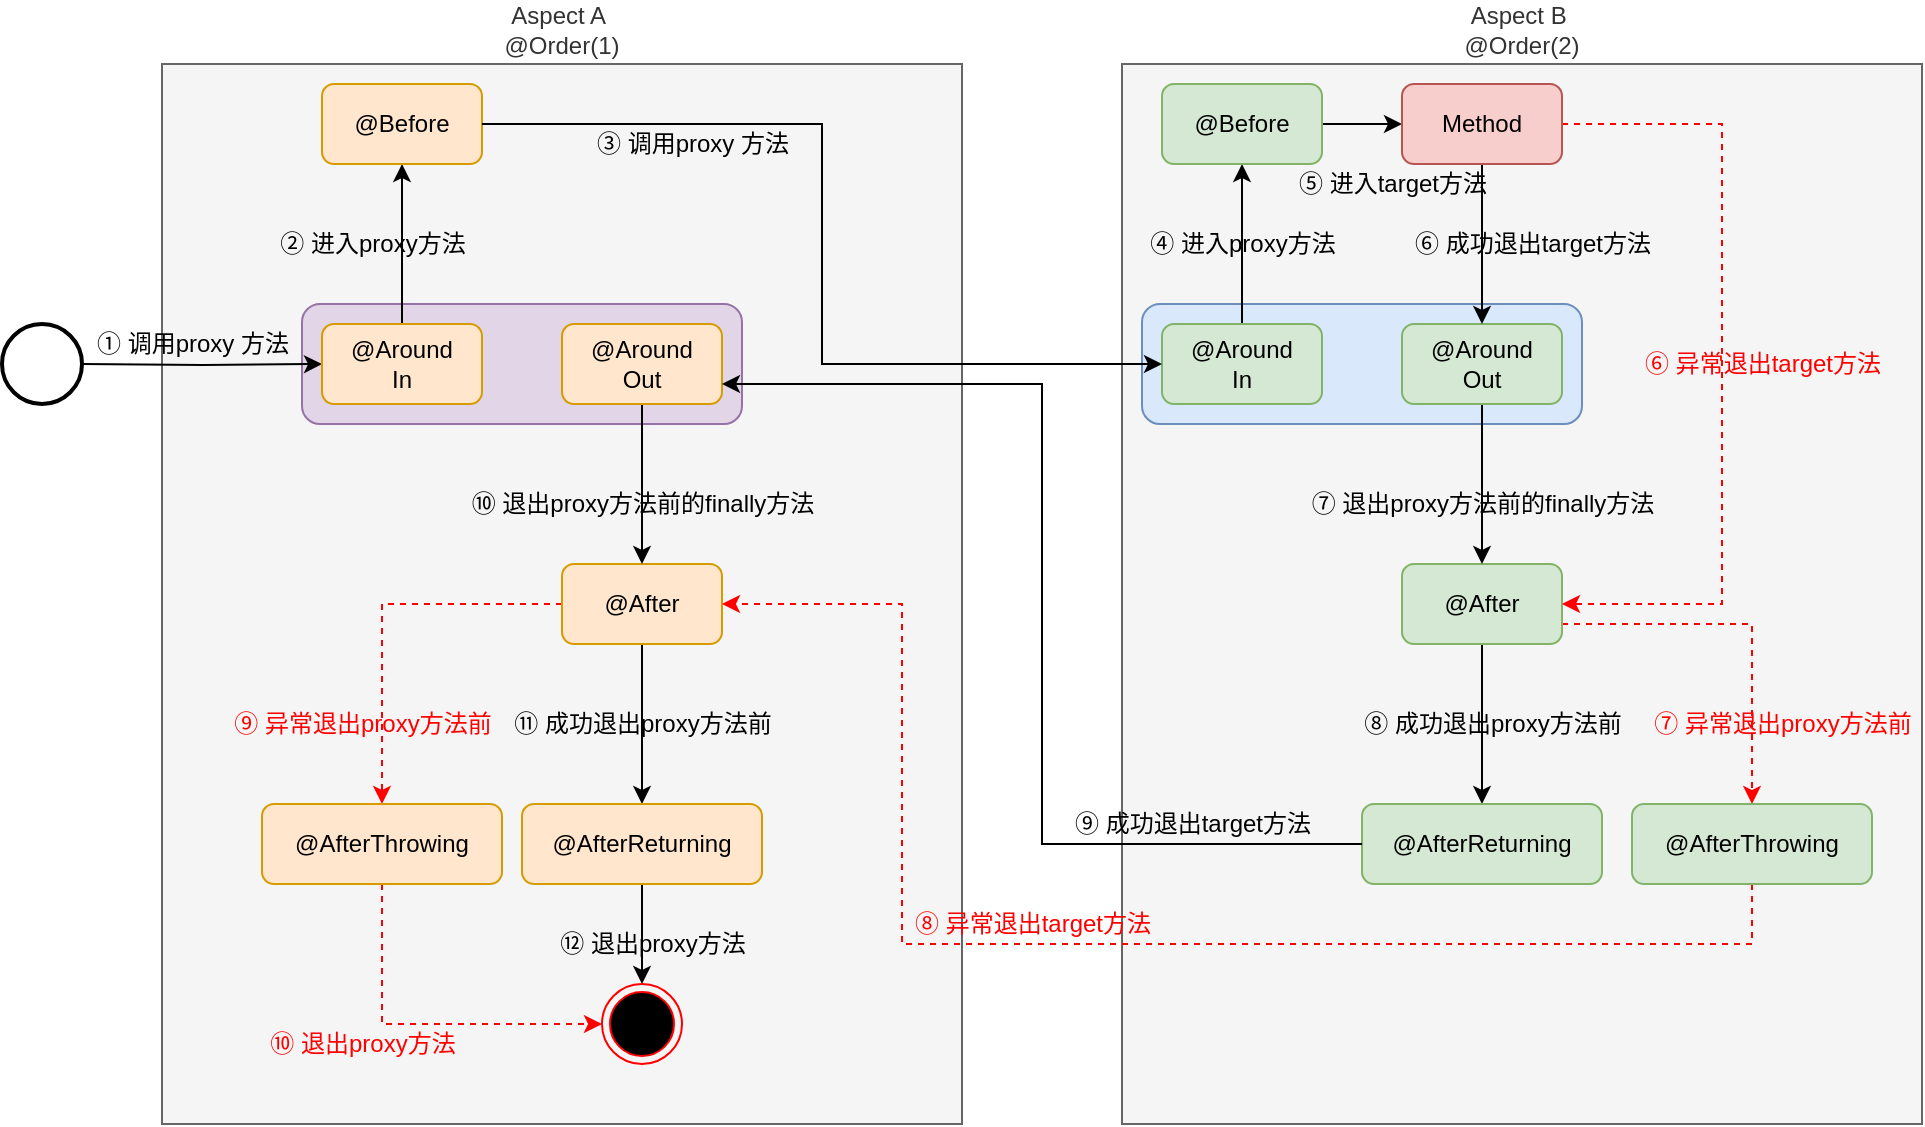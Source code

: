 <mxfile version="12.4.2" type="device" pages="1"><diagram id="06LRD0nOj5T5tR2VTlgL" name="第 1 页"><mxGraphModel dx="1185" dy="830" grid="1" gridSize="10" guides="1" tooltips="1" connect="1" arrows="1" fold="1" page="1" pageScale="1" pageWidth="827" pageHeight="1169" math="0" shadow="0"><root><mxCell id="0"/><mxCell id="1" parent="0"/><mxCell id="lw-j1lSd9vOAFChz6HAW-29" value="Aspect A&amp;nbsp;&lt;br&gt;@Order(1)" style="rounded=0;whiteSpace=wrap;html=1;labelPosition=center;verticalLabelPosition=top;align=center;verticalAlign=bottom;fillColor=#f5f5f5;strokeColor=#666666;fontColor=#333333;" vertex="1" parent="1"><mxGeometry x="160" y="70" width="400" height="530" as="geometry"/></mxCell><mxCell id="excKQb9MMaHgFYNU9SPj-16" value="" style="rounded=1;whiteSpace=wrap;html=1;fillColor=#e1d5e7;strokeColor=#9673a6;" parent="1" vertex="1"><mxGeometry x="230" y="190" width="220" height="60" as="geometry"/></mxCell><mxCell id="excKQb9MMaHgFYNU9SPj-3" style="edgeStyle=orthogonalEdgeStyle;rounded=0;orthogonalLoop=1;jettySize=auto;html=1;entryX=0;entryY=0.5;entryDx=0;entryDy=0;" parent="1" target="excKQb9MMaHgFYNU9SPj-2" edge="1"><mxGeometry relative="1" as="geometry"><mxPoint x="120" y="220" as="sourcePoint"/></mxGeometry></mxCell><mxCell id="excKQb9MMaHgFYNU9SPj-5" style="rounded=0;orthogonalLoop=1;jettySize=auto;html=1;" parent="1" source="excKQb9MMaHgFYNU9SPj-2" target="excKQb9MMaHgFYNU9SPj-4" edge="1"><mxGeometry relative="1" as="geometry"/></mxCell><mxCell id="excKQb9MMaHgFYNU9SPj-2" value="@Around&lt;br&gt;In" style="rounded=1;whiteSpace=wrap;html=1;fillColor=#ffe6cc;strokeColor=#d79b00;" parent="1" vertex="1"><mxGeometry x="240" y="200" width="80" height="40" as="geometry"/></mxCell><mxCell id="excKQb9MMaHgFYNU9SPj-4" value="@Before" style="rounded=1;whiteSpace=wrap;html=1;fillColor=#ffe6cc;strokeColor=#d79b00;" parent="1" vertex="1"><mxGeometry x="240" y="80" width="80" height="40" as="geometry"/></mxCell><mxCell id="lw-j1lSd9vOAFChz6HAW-59" style="edgeStyle=orthogonalEdgeStyle;rounded=0;orthogonalLoop=1;jettySize=auto;html=1;entryX=0.5;entryY=0;entryDx=0;entryDy=0;" edge="1" parent="1" source="excKQb9MMaHgFYNU9SPj-9" target="excKQb9MMaHgFYNU9SPj-23"><mxGeometry relative="1" as="geometry"/></mxCell><mxCell id="lw-j1lSd9vOAFChz6HAW-72" style="edgeStyle=orthogonalEdgeStyle;rounded=0;orthogonalLoop=1;jettySize=auto;html=1;dashed=1;strokeColor=#FF0000;fontColor=#FF0000;" edge="1" parent="1" source="excKQb9MMaHgFYNU9SPj-9" target="excKQb9MMaHgFYNU9SPj-26"><mxGeometry relative="1" as="geometry"/></mxCell><mxCell id="excKQb9MMaHgFYNU9SPj-9" value="@After" style="rounded=1;whiteSpace=wrap;html=1;fillColor=#ffe6cc;strokeColor=#d79b00;" parent="1" vertex="1"><mxGeometry x="360" y="320" width="80" height="40" as="geometry"/></mxCell><mxCell id="lw-j1lSd9vOAFChz6HAW-56" style="edgeStyle=orthogonalEdgeStyle;rounded=0;orthogonalLoop=1;jettySize=auto;html=1;" edge="1" parent="1" source="excKQb9MMaHgFYNU9SPj-11" target="excKQb9MMaHgFYNU9SPj-9"><mxGeometry relative="1" as="geometry"/></mxCell><mxCell id="excKQb9MMaHgFYNU9SPj-11" value="@Around&lt;br&gt;Out" style="rounded=1;whiteSpace=wrap;html=1;fillColor=#ffe6cc;strokeColor=#d79b00;" parent="1" vertex="1"><mxGeometry x="360" y="200" width="80" height="40" as="geometry"/></mxCell><mxCell id="excKQb9MMaHgFYNU9SPj-13" value="① 调用proxy 方法" style="text;html=1;align=center;verticalAlign=middle;resizable=0;points=[];;autosize=1;" parent="1" vertex="1"><mxGeometry x="120" y="200" width="110" height="20" as="geometry"/></mxCell><mxCell id="excKQb9MMaHgFYNU9SPj-14" value="② 进入proxy方法" style="text;html=1;align=center;verticalAlign=middle;resizable=0;points=[];;autosize=1;" parent="1" vertex="1"><mxGeometry x="210" y="150" width="110" height="20" as="geometry"/></mxCell><mxCell id="excKQb9MMaHgFYNU9SPj-20" value="" style="strokeWidth=2;html=1;shape=mxgraph.flowchart.start_2;whiteSpace=wrap;" parent="1" vertex="1"><mxGeometry x="80" y="200" width="40" height="40" as="geometry"/></mxCell><mxCell id="lw-j1lSd9vOAFChz6HAW-61" style="edgeStyle=orthogonalEdgeStyle;rounded=0;orthogonalLoop=1;jettySize=auto;html=1;" edge="1" parent="1" source="excKQb9MMaHgFYNU9SPj-23" target="excKQb9MMaHgFYNU9SPj-29"><mxGeometry relative="1" as="geometry"/></mxCell><mxCell id="excKQb9MMaHgFYNU9SPj-23" value="@AfterReturning" style="rounded=1;whiteSpace=wrap;html=1;fillColor=#ffe6cc;strokeColor=#d79b00;" parent="1" vertex="1"><mxGeometry x="340" y="440" width="120" height="40" as="geometry"/></mxCell><mxCell id="lw-j1lSd9vOAFChz6HAW-74" style="edgeStyle=orthogonalEdgeStyle;rounded=0;orthogonalLoop=1;jettySize=auto;html=1;entryX=0;entryY=0.5;entryDx=0;entryDy=0;dashed=1;strokeColor=#FF0000;fontColor=#FF0000;" edge="1" parent="1" source="excKQb9MMaHgFYNU9SPj-26" target="excKQb9MMaHgFYNU9SPj-29"><mxGeometry relative="1" as="geometry"><Array as="points"><mxPoint x="270" y="550"/></Array></mxGeometry></mxCell><mxCell id="excKQb9MMaHgFYNU9SPj-26" value="@AfterThrowing" style="rounded=1;whiteSpace=wrap;html=1;fillColor=#ffe6cc;strokeColor=#d79b00;" parent="1" vertex="1"><mxGeometry x="210" y="440" width="120" height="40" as="geometry"/></mxCell><mxCell id="excKQb9MMaHgFYNU9SPj-29" value="" style="ellipse;html=1;shape=endState;fillColor=#000000;strokeColor=#ff0000;" parent="1" vertex="1"><mxGeometry x="380" y="530" width="40" height="40" as="geometry"/></mxCell><mxCell id="lw-j1lSd9vOAFChz6HAW-30" value="Aspect B&amp;nbsp;&lt;br&gt;@Order(2)" style="rounded=0;whiteSpace=wrap;html=1;labelPosition=center;verticalLabelPosition=top;align=center;verticalAlign=bottom;fillColor=#f5f5f5;strokeColor=#666666;fontColor=#333333;" vertex="1" parent="1"><mxGeometry x="640" y="70" width="400" height="530" as="geometry"/></mxCell><mxCell id="lw-j1lSd9vOAFChz6HAW-31" value="" style="rounded=1;whiteSpace=wrap;html=1;fillColor=#dae8fc;strokeColor=#6c8ebf;" vertex="1" parent="1"><mxGeometry x="650" y="190" width="220" height="60" as="geometry"/></mxCell><mxCell id="lw-j1lSd9vOAFChz6HAW-43" style="edgeStyle=orthogonalEdgeStyle;rounded=0;orthogonalLoop=1;jettySize=auto;html=1;entryX=0.5;entryY=1;entryDx=0;entryDy=0;" edge="1" parent="1" source="lw-j1lSd9vOAFChz6HAW-33" target="lw-j1lSd9vOAFChz6HAW-34"><mxGeometry relative="1" as="geometry"/></mxCell><mxCell id="lw-j1lSd9vOAFChz6HAW-33" value="@Around&lt;br&gt;In" style="rounded=1;whiteSpace=wrap;html=1;fillColor=#d5e8d4;strokeColor=#82b366;" vertex="1" parent="1"><mxGeometry x="660" y="200" width="80" height="40" as="geometry"/></mxCell><mxCell id="lw-j1lSd9vOAFChz6HAW-46" style="edgeStyle=orthogonalEdgeStyle;rounded=0;orthogonalLoop=1;jettySize=auto;html=1;" edge="1" parent="1" source="lw-j1lSd9vOAFChz6HAW-34" target="lw-j1lSd9vOAFChz6HAW-45"><mxGeometry relative="1" as="geometry"/></mxCell><mxCell id="lw-j1lSd9vOAFChz6HAW-34" value="@Before" style="rounded=1;whiteSpace=wrap;html=1;fillColor=#d5e8d4;strokeColor=#82b366;" vertex="1" parent="1"><mxGeometry x="660" y="80" width="80" height="40" as="geometry"/></mxCell><mxCell id="lw-j1lSd9vOAFChz6HAW-52" style="edgeStyle=orthogonalEdgeStyle;rounded=0;orthogonalLoop=1;jettySize=auto;html=1;" edge="1" parent="1" source="lw-j1lSd9vOAFChz6HAW-35" target="lw-j1lSd9vOAFChz6HAW-38"><mxGeometry relative="1" as="geometry"/></mxCell><mxCell id="lw-j1lSd9vOAFChz6HAW-67" style="edgeStyle=orthogonalEdgeStyle;rounded=0;orthogonalLoop=1;jettySize=auto;html=1;entryX=0.5;entryY=0;entryDx=0;entryDy=0;dashed=1;strokeColor=#FF0000;fontColor=#FF0000;" edge="1" parent="1" source="lw-j1lSd9vOAFChz6HAW-35" target="lw-j1lSd9vOAFChz6HAW-39"><mxGeometry relative="1" as="geometry"><Array as="points"><mxPoint x="955" y="350"/></Array></mxGeometry></mxCell><mxCell id="lw-j1lSd9vOAFChz6HAW-35" value="@After" style="rounded=1;whiteSpace=wrap;html=1;fillColor=#d5e8d4;strokeColor=#82b366;" vertex="1" parent="1"><mxGeometry x="780" y="320" width="80" height="40" as="geometry"/></mxCell><mxCell id="lw-j1lSd9vOAFChz6HAW-50" style="edgeStyle=orthogonalEdgeStyle;rounded=0;orthogonalLoop=1;jettySize=auto;html=1;" edge="1" parent="1" source="lw-j1lSd9vOAFChz6HAW-36" target="lw-j1lSd9vOAFChz6HAW-35"><mxGeometry relative="1" as="geometry"/></mxCell><mxCell id="lw-j1lSd9vOAFChz6HAW-36" value="@Around&lt;br&gt;Out" style="rounded=1;whiteSpace=wrap;html=1;fillColor=#d5e8d4;strokeColor=#82b366;" vertex="1" parent="1"><mxGeometry x="780" y="200" width="80" height="40" as="geometry"/></mxCell><mxCell id="lw-j1lSd9vOAFChz6HAW-38" value="@AfterReturning" style="rounded=1;whiteSpace=wrap;html=1;fillColor=#d5e8d4;strokeColor=#82b366;" vertex="1" parent="1"><mxGeometry x="760" y="440" width="120" height="40" as="geometry"/></mxCell><mxCell id="lw-j1lSd9vOAFChz6HAW-70" style="edgeStyle=orthogonalEdgeStyle;rounded=0;orthogonalLoop=1;jettySize=auto;html=1;entryX=1;entryY=0.5;entryDx=0;entryDy=0;dashed=1;strokeColor=#FF0000;fontColor=#FF0000;" edge="1" parent="1" source="lw-j1lSd9vOAFChz6HAW-39" target="excKQb9MMaHgFYNU9SPj-9"><mxGeometry relative="1" as="geometry"><Array as="points"><mxPoint x="955" y="510"/><mxPoint x="530" y="510"/><mxPoint x="530" y="340"/></Array></mxGeometry></mxCell><mxCell id="lw-j1lSd9vOAFChz6HAW-39" value="@AfterThrowing" style="rounded=1;whiteSpace=wrap;html=1;fillColor=#d5e8d4;strokeColor=#82b366;" vertex="1" parent="1"><mxGeometry x="895" y="440" width="120" height="40" as="geometry"/></mxCell><mxCell id="lw-j1lSd9vOAFChz6HAW-41" style="edgeStyle=orthogonalEdgeStyle;rounded=0;orthogonalLoop=1;jettySize=auto;html=1;entryX=0;entryY=0.5;entryDx=0;entryDy=0;" edge="1" parent="1" source="excKQb9MMaHgFYNU9SPj-4" target="lw-j1lSd9vOAFChz6HAW-33"><mxGeometry relative="1" as="geometry"/></mxCell><mxCell id="lw-j1lSd9vOAFChz6HAW-42" value="③&amp;nbsp;调用proxy 方法" style="text;html=1;align=center;verticalAlign=middle;resizable=0;points=[];;autosize=1;" vertex="1" parent="1"><mxGeometry x="370" y="100" width="110" height="20" as="geometry"/></mxCell><mxCell id="lw-j1lSd9vOAFChz6HAW-44" value="④ 进入proxy方法" style="text;html=1;align=center;verticalAlign=middle;resizable=0;points=[];;autosize=1;" vertex="1" parent="1"><mxGeometry x="645" y="150" width="110" height="20" as="geometry"/></mxCell><mxCell id="lw-j1lSd9vOAFChz6HAW-48" style="edgeStyle=orthogonalEdgeStyle;rounded=0;orthogonalLoop=1;jettySize=auto;html=1;" edge="1" parent="1" source="lw-j1lSd9vOAFChz6HAW-45" target="lw-j1lSd9vOAFChz6HAW-36"><mxGeometry relative="1" as="geometry"/></mxCell><mxCell id="lw-j1lSd9vOAFChz6HAW-65" style="edgeStyle=orthogonalEdgeStyle;rounded=0;orthogonalLoop=1;jettySize=auto;html=1;entryX=1;entryY=0.5;entryDx=0;entryDy=0;dashed=1;strokeColor=#FF0000;" edge="1" parent="1" source="lw-j1lSd9vOAFChz6HAW-45" target="lw-j1lSd9vOAFChz6HAW-35"><mxGeometry relative="1" as="geometry"><Array as="points"><mxPoint x="940" y="100"/><mxPoint x="940" y="340"/></Array></mxGeometry></mxCell><mxCell id="lw-j1lSd9vOAFChz6HAW-45" value="Method" style="rounded=1;whiteSpace=wrap;html=1;fillColor=#f8cecc;strokeColor=#b85450;" vertex="1" parent="1"><mxGeometry x="780" y="80" width="80" height="40" as="geometry"/></mxCell><mxCell id="lw-j1lSd9vOAFChz6HAW-47" value="⑤ 进入target方法" style="text;html=1;align=center;verticalAlign=middle;resizable=0;points=[];;autosize=1;" vertex="1" parent="1"><mxGeometry x="720" y="120" width="110" height="20" as="geometry"/></mxCell><mxCell id="lw-j1lSd9vOAFChz6HAW-49" value="⑥ 成功退出target方法" style="text;html=1;align=center;verticalAlign=middle;resizable=0;points=[];;autosize=1;" vertex="1" parent="1"><mxGeometry x="780" y="150" width="130" height="20" as="geometry"/></mxCell><mxCell id="lw-j1lSd9vOAFChz6HAW-51" value="⑦ 退出proxy方法前的finally方法" style="text;html=1;align=center;verticalAlign=middle;resizable=0;points=[];;autosize=1;" vertex="1" parent="1"><mxGeometry x="725" y="280" width="190" height="20" as="geometry"/></mxCell><mxCell id="lw-j1lSd9vOAFChz6HAW-53" value="⑧ 成功退出proxy方法前" style="text;html=1;align=center;verticalAlign=middle;resizable=0;points=[];;autosize=1;" vertex="1" parent="1"><mxGeometry x="755" y="390" width="140" height="20" as="geometry"/></mxCell><mxCell id="lw-j1lSd9vOAFChz6HAW-55" value="⑨ 成功退出target方法" style="text;html=1;align=center;verticalAlign=middle;resizable=0;points=[];;autosize=1;" vertex="1" parent="1"><mxGeometry x="610" y="440" width="130" height="20" as="geometry"/></mxCell><mxCell id="lw-j1lSd9vOAFChz6HAW-58" value="⑩ 退出proxy方法前的finally方法" style="text;html=1;align=center;verticalAlign=middle;resizable=0;points=[];;autosize=1;" vertex="1" parent="1"><mxGeometry x="305" y="280" width="190" height="20" as="geometry"/></mxCell><mxCell id="lw-j1lSd9vOAFChz6HAW-60" value="⑪ 成功退出proxy方法前" style="text;html=1;align=center;verticalAlign=middle;resizable=0;points=[];;autosize=1;" vertex="1" parent="1"><mxGeometry x="330" y="390" width="140" height="20" as="geometry"/></mxCell><mxCell id="lw-j1lSd9vOAFChz6HAW-62" value="⑫ 退出proxy方法" style="text;html=1;align=center;verticalAlign=middle;resizable=0;points=[];;autosize=1;" vertex="1" parent="1"><mxGeometry x="350" y="500" width="110" height="20" as="geometry"/></mxCell><mxCell id="lw-j1lSd9vOAFChz6HAW-66" value="&lt;span style=&quot;&quot;&gt;⑥&lt;/span&gt;&amp;nbsp;异常退出target方法" style="text;html=1;align=center;verticalAlign=middle;resizable=0;points=[];;autosize=1;fontColor=#FF0000;" vertex="1" parent="1"><mxGeometry x="895" y="210" width="130" height="20" as="geometry"/></mxCell><mxCell id="lw-j1lSd9vOAFChz6HAW-68" value="&lt;span style=&quot;&quot;&gt;⑦&lt;/span&gt;&amp;nbsp;异常退出proxy方法前" style="text;html=1;align=center;verticalAlign=middle;resizable=0;points=[];;autosize=1;fontColor=#FF0000;" vertex="1" parent="1"><mxGeometry x="900" y="390" width="140" height="20" as="geometry"/></mxCell><mxCell id="lw-j1lSd9vOAFChz6HAW-71" value="&lt;span style=&quot;&quot;&gt;⑧&lt;/span&gt;&amp;nbsp;异常退出target方法" style="text;html=1;align=center;verticalAlign=middle;resizable=0;points=[];;autosize=1;fontColor=#FF0000;" vertex="1" parent="1"><mxGeometry x="530" y="490" width="130" height="20" as="geometry"/></mxCell><mxCell id="lw-j1lSd9vOAFChz6HAW-73" value="&lt;span style=&quot;&quot;&gt;⑨&amp;nbsp;&lt;/span&gt;异常退出proxy方法前" style="text;html=1;align=center;verticalAlign=middle;resizable=0;points=[];;autosize=1;fontColor=#FF0000;" vertex="1" parent="1"><mxGeometry x="190" y="390" width="140" height="20" as="geometry"/></mxCell><mxCell id="lw-j1lSd9vOAFChz6HAW-75" value="⑩&amp;nbsp;退出proxy方法" style="text;html=1;align=center;verticalAlign=middle;resizable=0;points=[];;autosize=1;fontColor=#FF0000;" vertex="1" parent="1"><mxGeometry x="205" y="550" width="110" height="20" as="geometry"/></mxCell><mxCell id="lw-j1lSd9vOAFChz6HAW-54" style="edgeStyle=orthogonalEdgeStyle;rounded=0;orthogonalLoop=1;jettySize=auto;html=1;entryX=1;entryY=0.75;entryDx=0;entryDy=0;" edge="1" parent="1" source="lw-j1lSd9vOAFChz6HAW-38" target="excKQb9MMaHgFYNU9SPj-11"><mxGeometry relative="1" as="geometry"><Array as="points"><mxPoint x="600" y="460"/><mxPoint x="600" y="230"/></Array></mxGeometry></mxCell></root></mxGraphModel></diagram></mxfile>